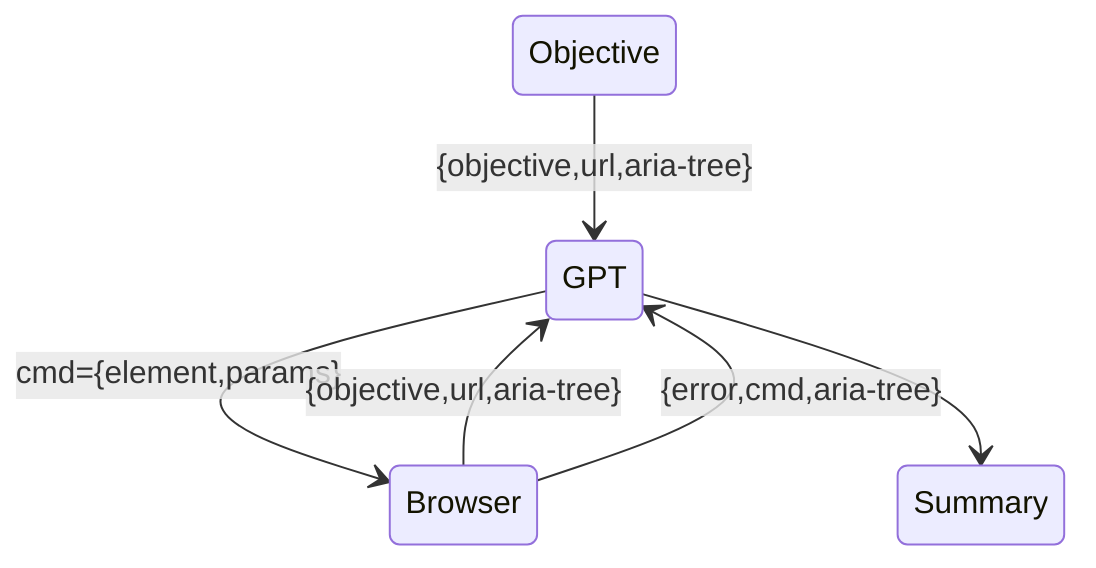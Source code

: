 stateDiagram-v2
    Objective --> GPT:{objective,url,aria-tree}
    GPT-->Browser:cmd={element,params}
    Browser --> GPT:{objective,url,aria-tree}
    Browser --> GPT:{error,cmd,aria-tree}
    GPT --> Summary